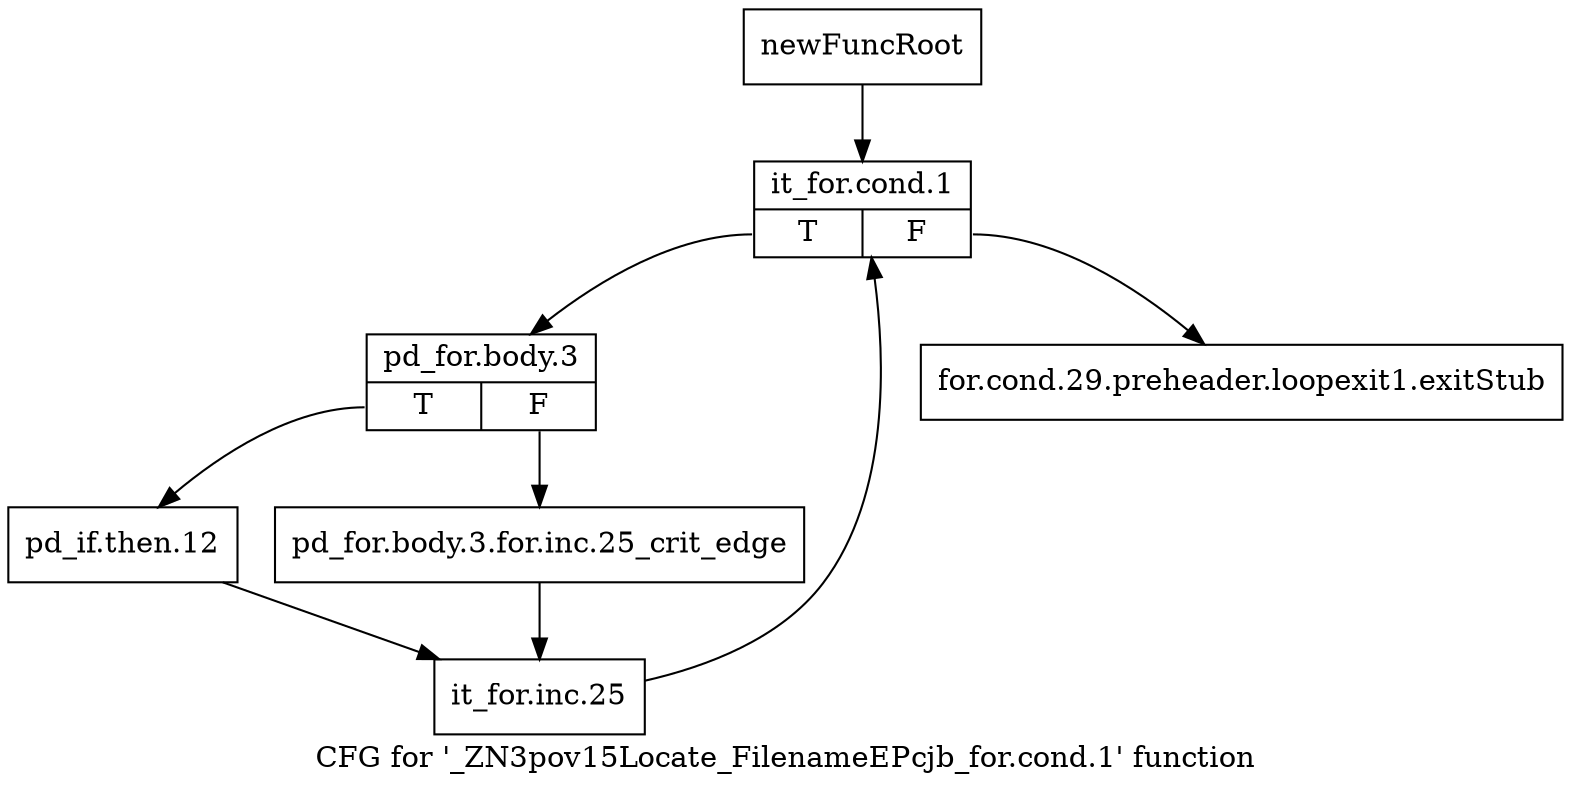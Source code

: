 digraph "CFG for '_ZN3pov15Locate_FilenameEPcjb_for.cond.1' function" {
	label="CFG for '_ZN3pov15Locate_FilenameEPcjb_for.cond.1' function";

	Node0x2a68ed0 [shape=record,label="{newFuncRoot}"];
	Node0x2a68ed0 -> Node0x2a68f70;
	Node0x2a68f20 [shape=record,label="{for.cond.29.preheader.loopexit1.exitStub}"];
	Node0x2a68f70 [shape=record,label="{it_for.cond.1|{<s0>T|<s1>F}}"];
	Node0x2a68f70:s0 -> Node0x2a68fc0;
	Node0x2a68f70:s1 -> Node0x2a68f20;
	Node0x2a68fc0 [shape=record,label="{pd_for.body.3|{<s0>T|<s1>F}}"];
	Node0x2a68fc0:s0 -> Node0x2a69060;
	Node0x2a68fc0:s1 -> Node0x2a69010;
	Node0x2a69010 [shape=record,label="{pd_for.body.3.for.inc.25_crit_edge}"];
	Node0x2a69010 -> Node0x2a690b0;
	Node0x2a69060 [shape=record,label="{pd_if.then.12}"];
	Node0x2a69060 -> Node0x2a690b0;
	Node0x2a690b0 [shape=record,label="{it_for.inc.25}"];
	Node0x2a690b0 -> Node0x2a68f70;
}
